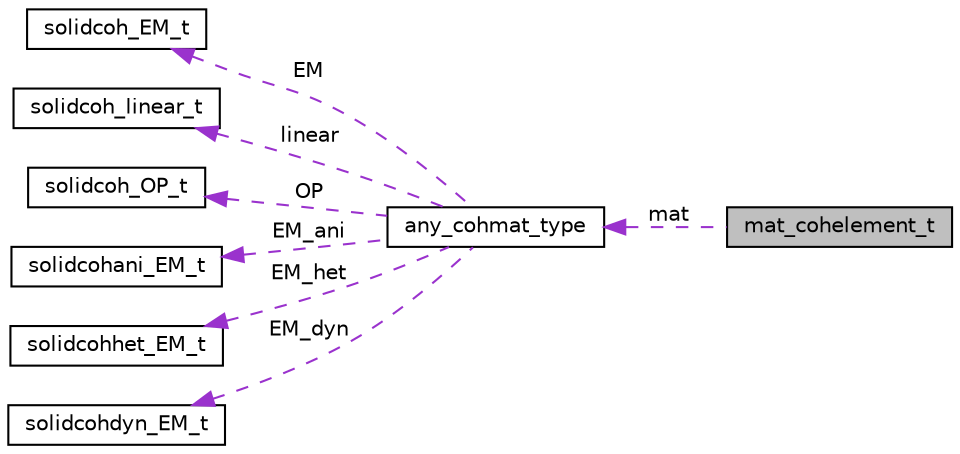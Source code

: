 digraph "mat_cohelement_t"
{
 // LATEX_PDF_SIZE
  edge [fontname="Helvetica",fontsize="10",labelfontname="Helvetica",labelfontsize="10"];
  node [fontname="Helvetica",fontsize="10",shape=record];
  rankdir="LR";
  Node1 [label="mat_cohelement_t",height=0.2,width=0.4,color="black", fillcolor="grey75", style="filled", fontcolor="black",tooltip=" "];
  Node2 -> Node1 [dir="back",color="darkorchid3",fontsize="10",style="dashed",label=" mat" ,fontname="Helvetica"];
  Node2 [label="any_cohmat_type",height=0.2,width=0.4,color="black", fillcolor="white", style="filled",URL="$unionany__cohmat__type.html",tooltip=" "];
  Node3 -> Node2 [dir="back",color="darkorchid3",fontsize="10",style="dashed",label=" EM" ,fontname="Helvetica"];
  Node3 [label="solidcoh_EM_t",height=0.2,width=0.4,color="black", fillcolor="white", style="filled",URL="$structsolidcoh___e_m__t.html",tooltip=" "];
  Node4 -> Node2 [dir="back",color="darkorchid3",fontsize="10",style="dashed",label=" linear" ,fontname="Helvetica"];
  Node4 [label="solidcoh_linear_t",height=0.2,width=0.4,color="black", fillcolor="white", style="filled",URL="$structsolidcoh__linear__t.html",tooltip=" "];
  Node5 -> Node2 [dir="back",color="darkorchid3",fontsize="10",style="dashed",label=" OP" ,fontname="Helvetica"];
  Node5 [label="solidcoh_OP_t",height=0.2,width=0.4,color="black", fillcolor="white", style="filled",URL="$structsolidcoh___o_p__t.html",tooltip=" "];
  Node6 -> Node2 [dir="back",color="darkorchid3",fontsize="10",style="dashed",label=" EM_ani" ,fontname="Helvetica"];
  Node6 [label="solidcohani_EM_t",height=0.2,width=0.4,color="black", fillcolor="white", style="filled",URL="$structsolidcohani___e_m__t.html",tooltip=" "];
  Node7 -> Node2 [dir="back",color="darkorchid3",fontsize="10",style="dashed",label=" EM_het" ,fontname="Helvetica"];
  Node7 [label="solidcohhet_EM_t",height=0.2,width=0.4,color="black", fillcolor="white", style="filled",URL="$structsolidcohhet___e_m__t.html",tooltip=" "];
  Node8 -> Node2 [dir="back",color="darkorchid3",fontsize="10",style="dashed",label=" EM_dyn" ,fontname="Helvetica"];
  Node8 [label="solidcohdyn_EM_t",height=0.2,width=0.4,color="black", fillcolor="white", style="filled",URL="$structsolidcohdyn___e_m__t.html",tooltip=" "];
}
